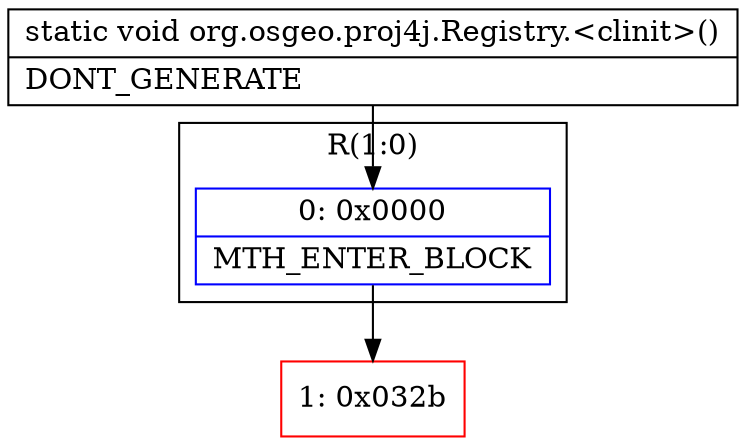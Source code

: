 digraph "CFG fororg.osgeo.proj4j.Registry.\<clinit\>()V" {
subgraph cluster_Region_1351204693 {
label = "R(1:0)";
node [shape=record,color=blue];
Node_0 [shape=record,label="{0\:\ 0x0000|MTH_ENTER_BLOCK\l}"];
}
Node_1 [shape=record,color=red,label="{1\:\ 0x032b}"];
MethodNode[shape=record,label="{static void org.osgeo.proj4j.Registry.\<clinit\>()  | DONT_GENERATE\l}"];
MethodNode -> Node_0;
Node_0 -> Node_1;
}

